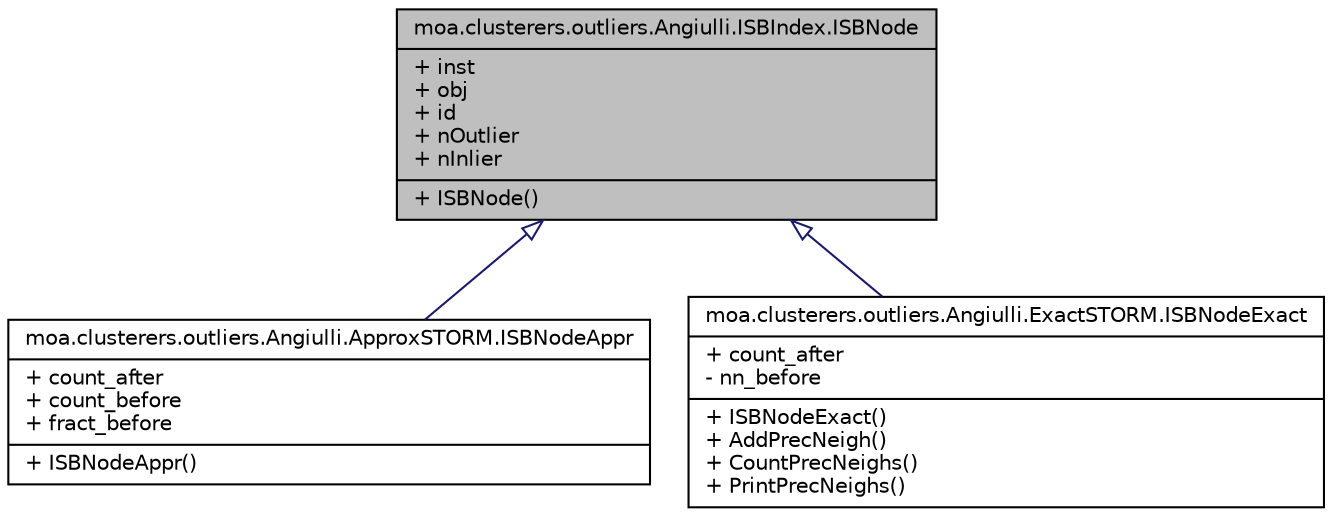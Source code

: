 digraph G
{
  edge [fontname="Helvetica",fontsize="10",labelfontname="Helvetica",labelfontsize="10"];
  node [fontname="Helvetica",fontsize="10",shape=record];
  Node1 [label="{moa.clusterers.outliers.Angiulli.ISBIndex.ISBNode\n|+ inst\l+ obj\l+ id\l+ nOutlier\l+ nInlier\l|+ ISBNode()\l}",height=0.2,width=0.4,color="black", fillcolor="grey75", style="filled" fontcolor="black"];
  Node1 -> Node2 [dir=back,color="midnightblue",fontsize="10",style="solid",arrowtail="empty",fontname="Helvetica"];
  Node2 [label="{moa.clusterers.outliers.Angiulli.ApproxSTORM.ISBNodeAppr\n|+ count_after\l+ count_before\l+ fract_before\l|+ ISBNodeAppr()\l}",height=0.2,width=0.4,color="black", fillcolor="white", style="filled",URL="$classmoa_1_1clusterers_1_1outliers_1_1Angiulli_1_1ApproxSTORM_1_1ISBNodeAppr.html"];
  Node1 -> Node3 [dir=back,color="midnightblue",fontsize="10",style="solid",arrowtail="empty",fontname="Helvetica"];
  Node3 [label="{moa.clusterers.outliers.Angiulli.ExactSTORM.ISBNodeExact\n|+ count_after\l- nn_before\l|+ ISBNodeExact()\l+ AddPrecNeigh()\l+ CountPrecNeighs()\l+ PrintPrecNeighs()\l}",height=0.2,width=0.4,color="black", fillcolor="white", style="filled",URL="$classmoa_1_1clusterers_1_1outliers_1_1Angiulli_1_1ExactSTORM_1_1ISBNodeExact.html"];
}
